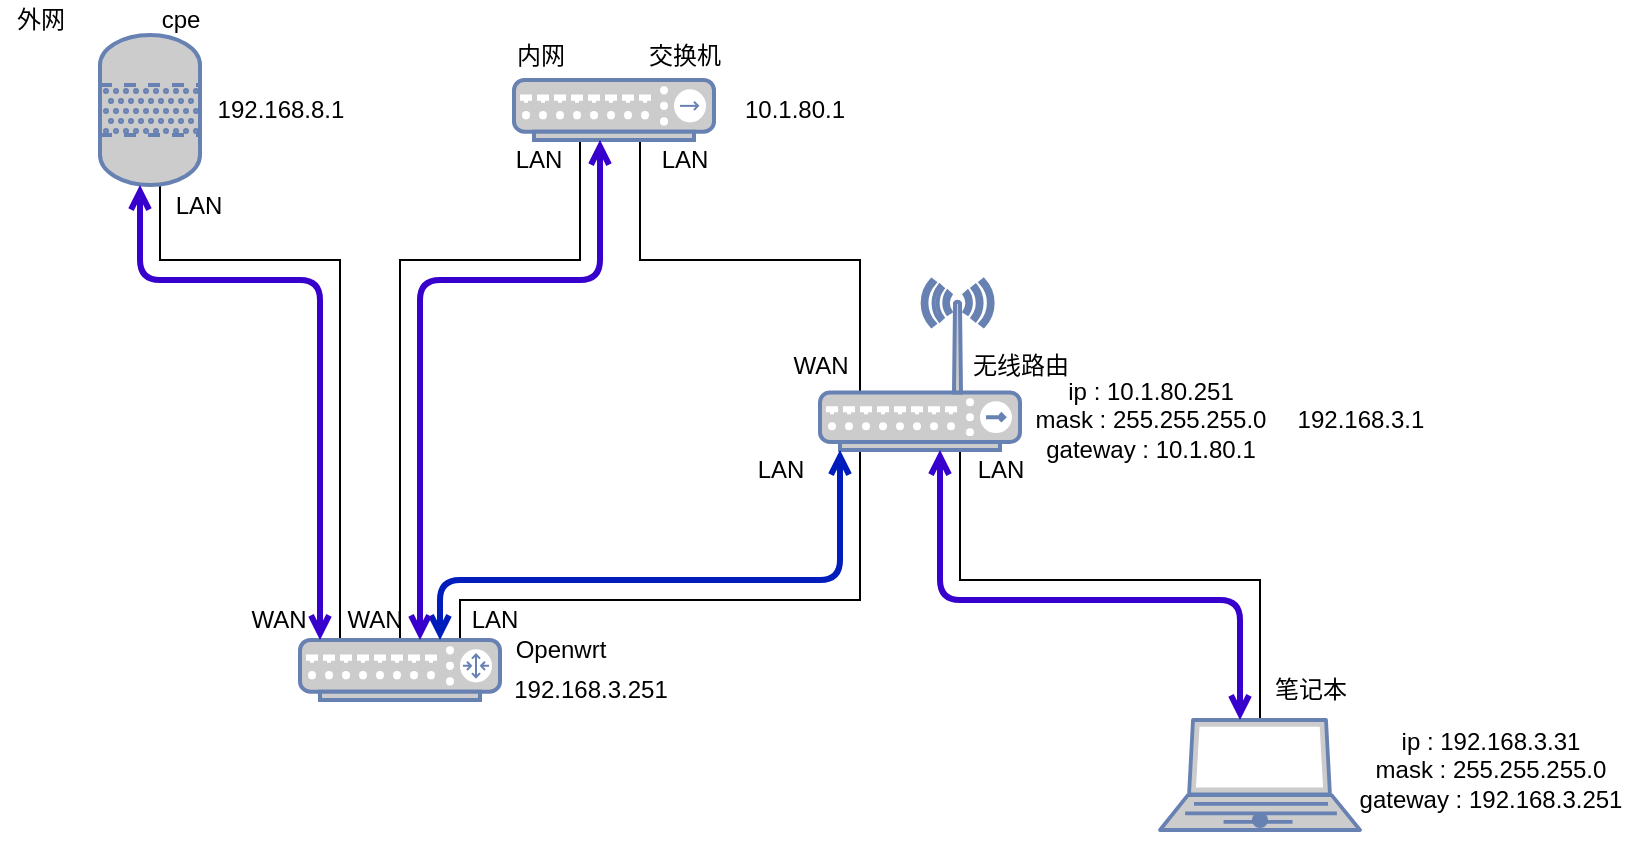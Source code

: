 <mxfile version="17.1.3" type="github">
  <diagram id="xXfyua9_VMPZ3oIZuOAJ" name="Page-1">
    <mxGraphModel dx="946" dy="536" grid="1" gridSize="10" guides="1" tooltips="1" connect="1" arrows="1" fold="1" page="1" pageScale="1" pageWidth="827" pageHeight="1169" math="0" shadow="0">
      <root>
        <mxCell id="0" />
        <mxCell id="1" parent="0" />
        <mxCell id="NaWxdDiv04shD6p3vSGv-10" value="" style="edgeStyle=orthogonalEdgeStyle;rounded=0;orthogonalLoop=1;jettySize=auto;html=1;" edge="1" parent="1" source="LccgevMRxcLiaLM2jQEp-8" target="NaWxdDiv04shD6p3vSGv-9">
          <mxGeometry relative="1" as="geometry">
            <Array as="points">
              <mxPoint x="280" y="150" />
              <mxPoint x="370" y="150" />
            </Array>
          </mxGeometry>
        </mxCell>
        <mxCell id="NaWxdDiv04shD6p3vSGv-9" value="" style="shape=waypoint;sketch=0;size=6;pointerEvents=1;points=[];fillColor=#CCCCCC;resizable=0;rotatable=0;perimeter=centerPerimeter;snapToPoint=1;verticalAlign=top;strokeColor=#6881B3;fontColor=#0066CC;gradientColor=none;gradientDirection=north;strokeWidth=2;" vertex="1" parent="1">
          <mxGeometry x="350" y="60" width="40" height="40" as="geometry" />
        </mxCell>
        <mxCell id="NaWxdDiv04shD6p3vSGv-1" value="" style="shape=waypoint;sketch=0;size=6;pointerEvents=1;points=[];fillColor=#CCCCCC;resizable=0;rotatable=0;perimeter=centerPerimeter;snapToPoint=1;verticalAlign=top;strokeColor=#6881B3;fontColor=#0066CC;gradientColor=none;gradientDirection=north;strokeWidth=2;" vertex="1" parent="1">
          <mxGeometry x="490" y="205" width="40" height="40" as="geometry" />
        </mxCell>
        <mxCell id="NaWxdDiv04shD6p3vSGv-5" value="" style="shape=waypoint;sketch=0;size=6;pointerEvents=1;points=[];fillColor=#CCCCCC;resizable=0;rotatable=0;perimeter=centerPerimeter;snapToPoint=1;verticalAlign=top;strokeColor=#6881B3;fontColor=#0066CC;gradientColor=none;gradientDirection=north;strokeWidth=2;" vertex="1" parent="1">
          <mxGeometry x="490" y="205" width="40" height="40" as="geometry" />
        </mxCell>
        <mxCell id="NaWxdDiv04shD6p3vSGv-7" value="" style="shape=waypoint;sketch=0;size=6;pointerEvents=1;points=[];fillColor=#CCCCCC;resizable=0;rotatable=0;perimeter=centerPerimeter;snapToPoint=1;verticalAlign=top;strokeColor=#6881B3;dashed=0;strokeWidth=2;" vertex="1" parent="1">
          <mxGeometry x="230" y="335" width="40" height="40" as="geometry" />
        </mxCell>
        <mxCell id="NaWxdDiv04shD6p3vSGv-8" value="" style="edgeStyle=orthogonalEdgeStyle;rounded=0;orthogonalLoop=1;jettySize=auto;html=1;" edge="1" parent="1" source="LccgevMRxcLiaLM2jQEp-11" target="NaWxdDiv04shD6p3vSGv-7">
          <mxGeometry relative="1" as="geometry">
            <Array as="points">
              <mxPoint x="160" y="150" />
              <mxPoint x="250" y="150" />
            </Array>
          </mxGeometry>
        </mxCell>
        <mxCell id="NaWxdDiv04shD6p3vSGv-4" value="" style="edgeStyle=orthogonalEdgeStyle;rounded=0;orthogonalLoop=1;jettySize=auto;html=1;" edge="1" parent="1" source="LccgevMRxcLiaLM2jQEp-9">
          <mxGeometry relative="1" as="geometry">
            <mxPoint x="710" y="400" as="targetPoint" />
            <Array as="points">
              <mxPoint x="560" y="310" />
              <mxPoint x="710" y="310" />
            </Array>
          </mxGeometry>
        </mxCell>
        <mxCell id="LccgevMRxcLiaLM2jQEp-6" value="" style="fontColor=#0066CC;verticalAlign=top;verticalLabelPosition=bottom;labelPosition=center;align=center;html=1;outlineConnect=0;fillColor=#CCCCCC;strokeColor=#6881B3;gradientColor=none;gradientDirection=north;strokeWidth=2;shape=mxgraph.networks.laptop;" parent="1" vertex="1">
          <mxGeometry x="660" y="380" width="100" height="55" as="geometry" />
        </mxCell>
        <mxCell id="NaWxdDiv04shD6p3vSGv-2" value="" style="edgeStyle=orthogonalEdgeStyle;rounded=0;orthogonalLoop=1;jettySize=auto;html=1;exitX=0.5;exitY=1;exitDx=0;exitDy=0;exitPerimeter=0;" edge="1" parent="1" source="LccgevMRxcLiaLM2jQEp-7" target="NaWxdDiv04shD6p3vSGv-1">
          <mxGeometry relative="1" as="geometry">
            <Array as="points">
              <mxPoint x="400" y="90" />
              <mxPoint x="400" y="150" />
              <mxPoint x="510" y="150" />
            </Array>
          </mxGeometry>
        </mxCell>
        <mxCell id="LccgevMRxcLiaLM2jQEp-7" value="" style="fontColor=#0066CC;verticalAlign=top;verticalLabelPosition=bottom;labelPosition=center;align=center;html=1;outlineConnect=0;fillColor=#CCCCCC;strokeColor=#6881B3;gradientColor=none;gradientDirection=north;strokeWidth=2;shape=mxgraph.networks.hub;" parent="1" vertex="1">
          <mxGeometry x="337" y="60" width="100" height="30" as="geometry" />
        </mxCell>
        <mxCell id="NaWxdDiv04shD6p3vSGv-6" value="" style="edgeStyle=orthogonalEdgeStyle;rounded=0;orthogonalLoop=1;jettySize=auto;html=1;exitX=1;exitY=0.5;exitDx=0;exitDy=0;exitPerimeter=0;" edge="1" parent="1" source="LccgevMRxcLiaLM2jQEp-8" target="NaWxdDiv04shD6p3vSGv-5">
          <mxGeometry relative="1" as="geometry">
            <Array as="points">
              <mxPoint x="310" y="355" />
              <mxPoint x="310" y="320" />
              <mxPoint x="510" y="320" />
            </Array>
          </mxGeometry>
        </mxCell>
        <mxCell id="LccgevMRxcLiaLM2jQEp-8" value="" style="fontColor=#0066CC;verticalAlign=top;verticalLabelPosition=bottom;labelPosition=center;align=center;html=1;outlineConnect=0;fillColor=#CCCCCC;strokeColor=#6881B3;gradientColor=none;gradientDirection=north;strokeWidth=2;shape=mxgraph.networks.router;" parent="1" vertex="1">
          <mxGeometry x="230" y="340" width="100" height="30" as="geometry" />
        </mxCell>
        <mxCell id="LccgevMRxcLiaLM2jQEp-9" value="" style="fontColor=#0066CC;verticalAlign=top;verticalLabelPosition=bottom;labelPosition=center;align=center;html=1;outlineConnect=0;fillColor=#CCCCCC;strokeColor=#6881B3;gradientColor=none;gradientDirection=north;strokeWidth=2;shape=mxgraph.networks.wireless_hub;" parent="1" vertex="1">
          <mxGeometry x="490" y="160" width="100" height="85" as="geometry" />
        </mxCell>
        <mxCell id="LccgevMRxcLiaLM2jQEp-11" value="" style="verticalLabelPosition=bottom;outlineConnect=0;align=center;dashed=0;html=1;verticalAlign=top;shape=mxgraph.pid2misc.column;columnType=fluid;strokeColor=#6881B3;fillColor=#CCCCCC;strokeWidth=2;" parent="1" vertex="1">
          <mxGeometry x="130" y="37.5" width="50" height="75" as="geometry" />
        </mxCell>
        <mxCell id="NaWxdDiv04shD6p3vSGv-3" value="" style="shape=waypoint;sketch=0;size=6;pointerEvents=1;points=[];fillColor=#CCCCCC;resizable=0;rotatable=0;perimeter=centerPerimeter;snapToPoint=1;verticalAlign=top;strokeColor=#6881B3;fontColor=#0066CC;gradientColor=none;gradientDirection=north;strokeWidth=2;" vertex="1" parent="1">
          <mxGeometry x="690" y="410" width="40" height="40" as="geometry" />
        </mxCell>
        <mxCell id="NaWxdDiv04shD6p3vSGv-13" value="交换机" style="text;html=1;align=center;verticalAlign=middle;resizable=0;points=[];autosize=1;strokeColor=none;fillColor=none;" vertex="1" parent="1">
          <mxGeometry x="397" y="37.5" width="50" height="20" as="geometry" />
        </mxCell>
        <mxCell id="NaWxdDiv04shD6p3vSGv-14" value="cpe" style="text;html=1;align=center;verticalAlign=middle;resizable=0;points=[];autosize=1;strokeColor=none;fillColor=none;" vertex="1" parent="1">
          <mxGeometry x="150" y="20" width="40" height="20" as="geometry" />
        </mxCell>
        <mxCell id="NaWxdDiv04shD6p3vSGv-15" value="无线路由" style="text;html=1;align=center;verticalAlign=middle;resizable=0;points=[];autosize=1;strokeColor=none;fillColor=none;" vertex="1" parent="1">
          <mxGeometry x="560" y="192.5" width="60" height="20" as="geometry" />
        </mxCell>
        <mxCell id="NaWxdDiv04shD6p3vSGv-16" value="笔记本" style="text;html=1;align=center;verticalAlign=middle;resizable=0;points=[];autosize=1;strokeColor=none;fillColor=none;" vertex="1" parent="1">
          <mxGeometry x="710" y="355" width="50" height="20" as="geometry" />
        </mxCell>
        <mxCell id="NaWxdDiv04shD6p3vSGv-17" value="Openwrt" style="text;html=1;align=center;verticalAlign=middle;resizable=0;points=[];autosize=1;strokeColor=none;fillColor=none;" vertex="1" parent="1">
          <mxGeometry x="330" y="335" width="60" height="20" as="geometry" />
        </mxCell>
        <mxCell id="NaWxdDiv04shD6p3vSGv-18" value="ip : 192.168.3.31&lt;br&gt;mask : 255.255.255.0&lt;br&gt;gateway : 192.168.3.251" style="text;html=1;align=center;verticalAlign=middle;resizable=0;points=[];autosize=1;strokeColor=none;fillColor=none;" vertex="1" parent="1">
          <mxGeometry x="750" y="380" width="150" height="50" as="geometry" />
        </mxCell>
        <mxCell id="NaWxdDiv04shD6p3vSGv-19" value="LAN" style="text;html=1;align=center;verticalAlign=middle;resizable=0;points=[];autosize=1;strokeColor=none;fillColor=none;" vertex="1" parent="1">
          <mxGeometry x="450" y="245" width="40" height="20" as="geometry" />
        </mxCell>
        <mxCell id="NaWxdDiv04shD6p3vSGv-20" value="LAN" style="text;html=1;align=center;verticalAlign=middle;resizable=0;points=[];autosize=1;strokeColor=none;fillColor=none;" vertex="1" parent="1">
          <mxGeometry x="560" y="245" width="40" height="20" as="geometry" />
        </mxCell>
        <mxCell id="NaWxdDiv04shD6p3vSGv-21" value="WAN" style="text;html=1;align=center;verticalAlign=middle;resizable=0;points=[];autosize=1;strokeColor=none;fillColor=none;" vertex="1" parent="1">
          <mxGeometry x="470" y="192.5" width="40" height="20" as="geometry" />
        </mxCell>
        <mxCell id="NaWxdDiv04shD6p3vSGv-22" value="LAN" style="text;html=1;align=center;verticalAlign=middle;resizable=0;points=[];autosize=1;strokeColor=none;fillColor=none;" vertex="1" parent="1">
          <mxGeometry x="307" y="320" width="40" height="20" as="geometry" />
        </mxCell>
        <mxCell id="NaWxdDiv04shD6p3vSGv-23" value="WAN" style="text;html=1;align=center;verticalAlign=middle;resizable=0;points=[];autosize=1;strokeColor=none;fillColor=none;" vertex="1" parent="1">
          <mxGeometry x="199" y="320" width="40" height="20" as="geometry" />
        </mxCell>
        <mxCell id="NaWxdDiv04shD6p3vSGv-25" value="WAN" style="text;html=1;align=center;verticalAlign=middle;resizable=0;points=[];autosize=1;strokeColor=none;fillColor=none;" vertex="1" parent="1">
          <mxGeometry x="247" y="320" width="40" height="20" as="geometry" />
        </mxCell>
        <mxCell id="NaWxdDiv04shD6p3vSGv-27" value="ip : 10.1.80.251&lt;br&gt;mask : 255.255.255.0&lt;br&gt;gateway : 10.1.80.1" style="text;html=1;align=center;verticalAlign=middle;resizable=0;points=[];autosize=1;strokeColor=none;fillColor=none;" vertex="1" parent="1">
          <mxGeometry x="590" y="205" width="130" height="50" as="geometry" />
        </mxCell>
        <mxCell id="NaWxdDiv04shD6p3vSGv-28" value="192.168.8.1" style="text;html=1;align=center;verticalAlign=middle;resizable=0;points=[];autosize=1;strokeColor=none;fillColor=none;" vertex="1" parent="1">
          <mxGeometry x="180" y="65" width="80" height="20" as="geometry" />
        </mxCell>
        <mxCell id="NaWxdDiv04shD6p3vSGv-29" value="10.1.80.1" style="text;html=1;align=center;verticalAlign=middle;resizable=0;points=[];autosize=1;strokeColor=none;fillColor=none;" vertex="1" parent="1">
          <mxGeometry x="442" y="65" width="70" height="20" as="geometry" />
        </mxCell>
        <mxCell id="NaWxdDiv04shD6p3vSGv-30" value="192.168.3.1" style="text;html=1;align=center;verticalAlign=middle;resizable=0;points=[];autosize=1;strokeColor=none;fillColor=none;" vertex="1" parent="1">
          <mxGeometry x="720" y="220" width="80" height="20" as="geometry" />
        </mxCell>
        <mxCell id="NaWxdDiv04shD6p3vSGv-31" value="192.168.3.251" style="text;html=1;align=center;verticalAlign=middle;resizable=0;points=[];autosize=1;strokeColor=none;fillColor=none;" vertex="1" parent="1">
          <mxGeometry x="330" y="355" width="90" height="20" as="geometry" />
        </mxCell>
        <mxCell id="NaWxdDiv04shD6p3vSGv-32" value="" style="edgeStyle=orthogonalEdgeStyle;rounded=1;orthogonalLoop=1;jettySize=auto;html=1;endArrow=open;endFill=0;startArrow=open;startFill=0;strokeWidth=3;fillColor=#6a00ff;strokeColor=#3700CC;" edge="1" parent="1" source="LccgevMRxcLiaLM2jQEp-9" target="LccgevMRxcLiaLM2jQEp-6">
          <mxGeometry relative="1" as="geometry">
            <mxPoint x="550" y="250" as="sourcePoint" />
            <mxPoint x="720" y="410" as="targetPoint" />
            <Array as="points">
              <mxPoint x="550" y="320" />
              <mxPoint x="700" y="320" />
            </Array>
          </mxGeometry>
        </mxCell>
        <mxCell id="NaWxdDiv04shD6p3vSGv-33" value="" style="edgeStyle=orthogonalEdgeStyle;rounded=1;orthogonalLoop=1;jettySize=auto;html=1;startArrow=open;startFill=0;endArrow=open;endFill=0;fillColor=#0050ef;strokeColor=#001DBC;strokeWidth=3;" edge="1" parent="1" source="LccgevMRxcLiaLM2jQEp-8" target="LccgevMRxcLiaLM2jQEp-9">
          <mxGeometry relative="1" as="geometry">
            <mxPoint x="302" y="342.5" as="sourcePoint" />
            <mxPoint x="502" y="250" as="targetPoint" />
            <Array as="points">
              <mxPoint x="300" y="310" />
              <mxPoint x="500" y="310" />
            </Array>
          </mxGeometry>
        </mxCell>
        <mxCell id="NaWxdDiv04shD6p3vSGv-34" value="" style="edgeStyle=orthogonalEdgeStyle;rounded=1;orthogonalLoop=1;jettySize=auto;html=1;startArrow=open;startFill=0;endArrow=open;endFill=0;fillColor=#6a00ff;strokeColor=#3700CC;strokeWidth=3;" edge="1" parent="1">
          <mxGeometry relative="1" as="geometry">
            <mxPoint x="290" y="340" as="sourcePoint" />
            <mxPoint x="380" y="90" as="targetPoint" />
            <Array as="points">
              <mxPoint x="290" y="160" />
              <mxPoint x="380" y="160" />
            </Array>
          </mxGeometry>
        </mxCell>
        <mxCell id="NaWxdDiv04shD6p3vSGv-35" value="" style="edgeStyle=orthogonalEdgeStyle;orthogonalLoop=1;jettySize=auto;html=1;startArrow=open;startFill=0;endArrow=open;endFill=0;fillColor=#6a00ff;strokeColor=#3700CC;rounded=1;strokeWidth=3;" edge="1" parent="1" source="LccgevMRxcLiaLM2jQEp-11" target="LccgevMRxcLiaLM2jQEp-8">
          <mxGeometry relative="1" as="geometry">
            <mxPoint x="140" y="120" as="sourcePoint" />
            <mxPoint x="230" y="361" as="targetPoint" />
            <Array as="points">
              <mxPoint x="150" y="160" />
              <mxPoint x="240" y="160" />
            </Array>
          </mxGeometry>
        </mxCell>
        <mxCell id="NaWxdDiv04shD6p3vSGv-36" value="LAN" style="text;html=1;align=center;verticalAlign=middle;resizable=0;points=[];autosize=1;strokeColor=none;fillColor=none;" vertex="1" parent="1">
          <mxGeometry x="329" y="90" width="40" height="20" as="geometry" />
        </mxCell>
        <mxCell id="NaWxdDiv04shD6p3vSGv-37" value="LAN" style="text;html=1;align=center;verticalAlign=middle;resizable=0;points=[];autosize=1;strokeColor=none;fillColor=none;" vertex="1" parent="1">
          <mxGeometry x="402" y="90" width="40" height="20" as="geometry" />
        </mxCell>
        <mxCell id="NaWxdDiv04shD6p3vSGv-38" value="LAN" style="text;html=1;align=center;verticalAlign=middle;resizable=0;points=[];autosize=1;strokeColor=none;fillColor=none;" vertex="1" parent="1">
          <mxGeometry x="159" y="112.5" width="40" height="20" as="geometry" />
        </mxCell>
        <mxCell id="NaWxdDiv04shD6p3vSGv-39" value="外网" style="text;html=1;align=center;verticalAlign=middle;resizable=0;points=[];autosize=1;strokeColor=none;fillColor=none;" vertex="1" parent="1">
          <mxGeometry x="80" y="20" width="40" height="20" as="geometry" />
        </mxCell>
        <mxCell id="NaWxdDiv04shD6p3vSGv-40" value="内网" style="text;html=1;align=center;verticalAlign=middle;resizable=0;points=[];autosize=1;strokeColor=none;fillColor=none;" vertex="1" parent="1">
          <mxGeometry x="330" y="37.5" width="40" height="20" as="geometry" />
        </mxCell>
      </root>
    </mxGraphModel>
  </diagram>
</mxfile>
